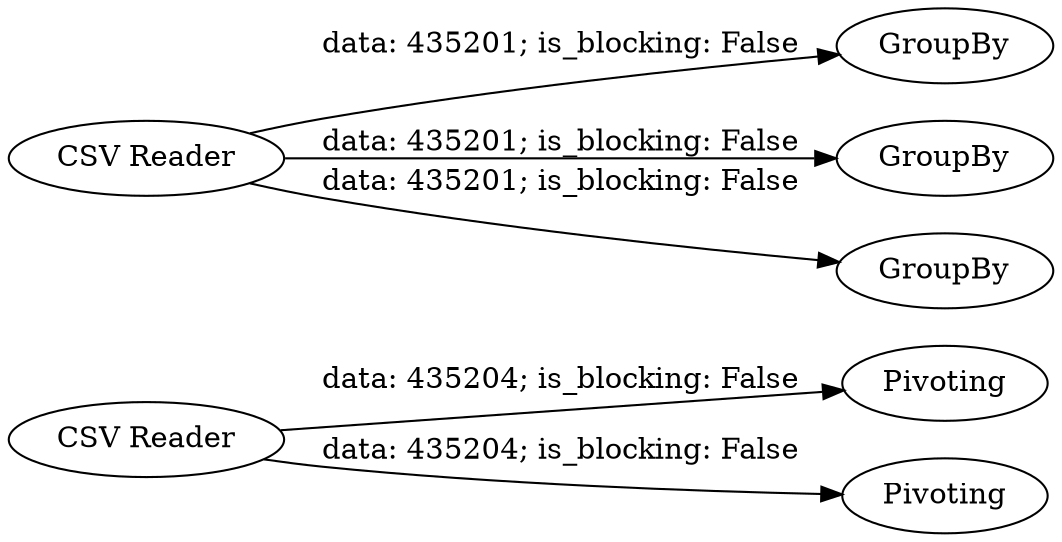 digraph {
	"-4682724645807075102_4" [label=Pivoting]
	"-4682724645807075102_1" [label="CSV Reader"]
	"-4682724645807075102_7" [label=GroupBy]
	"-4682724645807075102_5" [label=GroupBy]
	"-4682724645807075102_6" [label=GroupBy]
	"-4682724645807075102_3" [label=Pivoting]
	"-4682724645807075102_2" [label="CSV Reader"]
	"-4682724645807075102_1" -> "-4682724645807075102_6" [label="data: 435201; is_blocking: False"]
	"-4682724645807075102_1" -> "-4682724645807075102_7" [label="data: 435201; is_blocking: False"]
	"-4682724645807075102_1" -> "-4682724645807075102_5" [label="data: 435201; is_blocking: False"]
	"-4682724645807075102_2" -> "-4682724645807075102_4" [label="data: 435204; is_blocking: False"]
	"-4682724645807075102_2" -> "-4682724645807075102_3" [label="data: 435204; is_blocking: False"]
	rankdir=LR
}
